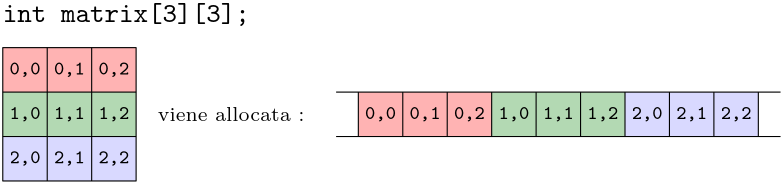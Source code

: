 <?xml version="1.0"?>
<!DOCTYPE ipe SYSTEM "ipe.dtd">
<ipe version="70218" creator="Ipe 7.2.28">
<info created="D:20241023173107" modified="D:20241023174541"/>
<ipestyle name="basic">
<symbol name="arrow/arc(spx)">
<path stroke="sym-stroke" fill="sym-stroke" pen="sym-pen">
0 0 m
-1 0.333 l
-1 -0.333 l
h
</path>
</symbol>
<symbol name="arrow/farc(spx)">
<path stroke="sym-stroke" fill="white" pen="sym-pen">
0 0 m
-1 0.333 l
-1 -0.333 l
h
</path>
</symbol>
<symbol name="arrow/ptarc(spx)">
<path stroke="sym-stroke" fill="sym-stroke" pen="sym-pen">
0 0 m
-1 0.333 l
-0.8 0 l
-1 -0.333 l
h
</path>
</symbol>
<symbol name="arrow/fptarc(spx)">
<path stroke="sym-stroke" fill="white" pen="sym-pen">
0 0 m
-1 0.333 l
-0.8 0 l
-1 -0.333 l
h
</path>
</symbol>
<symbol name="mark/circle(sx)" transformations="translations">
<path fill="sym-stroke">
0.6 0 0 0.6 0 0 e
0.4 0 0 0.4 0 0 e
</path>
</symbol>
<symbol name="mark/disk(sx)" transformations="translations">
<path fill="sym-stroke">
0.6 0 0 0.6 0 0 e
</path>
</symbol>
<symbol name="mark/fdisk(sfx)" transformations="translations">
<group>
<path fill="sym-fill">
0.5 0 0 0.5 0 0 e
</path>
<path fill="sym-stroke" fillrule="eofill">
0.6 0 0 0.6 0 0 e
0.4 0 0 0.4 0 0 e
</path>
</group>
</symbol>
<symbol name="mark/box(sx)" transformations="translations">
<path fill="sym-stroke" fillrule="eofill">
-0.6 -0.6 m
0.6 -0.6 l
0.6 0.6 l
-0.6 0.6 l
h
-0.4 -0.4 m
0.4 -0.4 l
0.4 0.4 l
-0.4 0.4 l
h
</path>
</symbol>
<symbol name="mark/square(sx)" transformations="translations">
<path fill="sym-stroke">
-0.6 -0.6 m
0.6 -0.6 l
0.6 0.6 l
-0.6 0.6 l
h
</path>
</symbol>
<symbol name="mark/fsquare(sfx)" transformations="translations">
<group>
<path fill="sym-fill">
-0.5 -0.5 m
0.5 -0.5 l
0.5 0.5 l
-0.5 0.5 l
h
</path>
<path fill="sym-stroke" fillrule="eofill">
-0.6 -0.6 m
0.6 -0.6 l
0.6 0.6 l
-0.6 0.6 l
h
-0.4 -0.4 m
0.4 -0.4 l
0.4 0.4 l
-0.4 0.4 l
h
</path>
</group>
</symbol>
<symbol name="mark/cross(sx)" transformations="translations">
<group>
<path fill="sym-stroke">
-0.43 -0.57 m
0.57 0.43 l
0.43 0.57 l
-0.57 -0.43 l
h
</path>
<path fill="sym-stroke">
-0.43 0.57 m
0.57 -0.43 l
0.43 -0.57 l
-0.57 0.43 l
h
</path>
</group>
</symbol>
<symbol name="arrow/fnormal(spx)">
<path stroke="sym-stroke" fill="white" pen="sym-pen">
0 0 m
-1 0.333 l
-1 -0.333 l
h
</path>
</symbol>
<symbol name="arrow/pointed(spx)">
<path stroke="sym-stroke" fill="sym-stroke" pen="sym-pen">
0 0 m
-1 0.333 l
-0.8 0 l
-1 -0.333 l
h
</path>
</symbol>
<symbol name="arrow/fpointed(spx)">
<path stroke="sym-stroke" fill="white" pen="sym-pen">
0 0 m
-1 0.333 l
-0.8 0 l
-1 -0.333 l
h
</path>
</symbol>
<symbol name="arrow/linear(spx)">
<path stroke="sym-stroke" pen="sym-pen">
-1 0.333 m
0 0 l
-1 -0.333 l
</path>
</symbol>
<symbol name="arrow/fdouble(spx)">
<path stroke="sym-stroke" fill="white" pen="sym-pen">
0 0 m
-1 0.333 l
-1 -0.333 l
h
-1 0 m
-2 0.333 l
-2 -0.333 l
h
</path>
</symbol>
<symbol name="arrow/double(spx)">
<path stroke="sym-stroke" fill="sym-stroke" pen="sym-pen">
0 0 m
-1 0.333 l
-1 -0.333 l
h
-1 0 m
-2 0.333 l
-2 -0.333 l
h
</path>
</symbol>
<symbol name="arrow/mid-normal(spx)">
<path stroke="sym-stroke" fill="sym-stroke" pen="sym-pen">
0.5 0 m
-0.5 0.333 l
-0.5 -0.333 l
h
</path>
</symbol>
<symbol name="arrow/mid-fnormal(spx)">
<path stroke="sym-stroke" fill="white" pen="sym-pen">
0.5 0 m
-0.5 0.333 l
-0.5 -0.333 l
h
</path>
</symbol>
<symbol name="arrow/mid-pointed(spx)">
<path stroke="sym-stroke" fill="sym-stroke" pen="sym-pen">
0.5 0 m
-0.5 0.333 l
-0.3 0 l
-0.5 -0.333 l
h
</path>
</symbol>
<symbol name="arrow/mid-fpointed(spx)">
<path stroke="sym-stroke" fill="white" pen="sym-pen">
0.5 0 m
-0.5 0.333 l
-0.3 0 l
-0.5 -0.333 l
h
</path>
</symbol>
<symbol name="arrow/mid-double(spx)">
<path stroke="sym-stroke" fill="sym-stroke" pen="sym-pen">
1 0 m
0 0.333 l
0 -0.333 l
h
0 0 m
-1 0.333 l
-1 -0.333 l
h
</path>
</symbol>
<symbol name="arrow/mid-fdouble(spx)">
<path stroke="sym-stroke" fill="white" pen="sym-pen">
1 0 m
0 0.333 l
0 -0.333 l
h
0 0 m
-1 0.333 l
-1 -0.333 l
h
</path>
</symbol>
<anglesize name="22.5 deg" value="22.5"/>
<anglesize name="30 deg" value="30"/>
<anglesize name="45 deg" value="45"/>
<anglesize name="60 deg" value="60"/>
<anglesize name="90 deg" value="90"/>
<arrowsize name="large" value="10"/>
<arrowsize name="small" value="5"/>
<arrowsize name="tiny" value="3"/>
<color name="blue" value="0 0 1"/>
<color name="brown" value="0.647 0.165 0.165"/>
<color name="darkblue" value="0 0 0.545"/>
<color name="darkcyan" value="0 0.545 0.545"/>
<color name="darkgray" value="0.663"/>
<color name="darkgreen" value="0 0.392 0"/>
<color name="darkmagenta" value="0.545 0 0.545"/>
<color name="darkorange" value="1 0.549 0"/>
<color name="darkred" value="0.545 0 0"/>
<color name="gold" value="1 0.843 0"/>
<color name="gray" value="0.745"/>
<color name="green" value="0 1 0"/>
<color name="lightblue" value="0.678 0.847 0.902"/>
<color name="lightcyan" value="0.878 1 1"/>
<color name="lightgray" value="0.827"/>
<color name="lightgreen" value="0.565 0.933 0.565"/>
<color name="lightyellow" value="1 1 0.878"/>
<color name="navy" value="0 0 0.502"/>
<color name="orange" value="1 0.647 0"/>
<color name="pink" value="1 0.753 0.796"/>
<color name="purple" value="0.627 0.125 0.941"/>
<color name="red" value="1 0 0"/>
<color name="seagreen" value="0.18 0.545 0.341"/>
<color name="turquoise" value="0.251 0.878 0.816"/>
<color name="violet" value="0.933 0.51 0.933"/>
<color name="yellow" value="1 1 0"/>
<dashstyle name="dash dot dotted" value="[4 2 1 2 1 2] 0"/>
<dashstyle name="dash dotted" value="[4 2 1 2] 0"/>
<dashstyle name="dashed" value="[4] 0"/>
<dashstyle name="dotted" value="[1 3] 0"/>
<gridsize name="10 pts (~3.5 mm)" value="10"/>
<gridsize name="14 pts (~5 mm)" value="14"/>
<gridsize name="16 pts (~6 mm)" value="16"/>
<gridsize name="20 pts (~7 mm)" value="20"/>
<gridsize name="28 pts (~10 mm)" value="28"/>
<gridsize name="32 pts (~12 mm)" value="32"/>
<gridsize name="4 pts" value="4"/>
<gridsize name="56 pts (~20 mm)" value="56"/>
<gridsize name="8 pts (~3 mm)" value="8"/>
<opacity name="10%" value="0.1"/>
<opacity name="30%" value="0.3"/>
<opacity name="50%" value="0.5"/>
<opacity name="75%" value="0.75"/>
<pen name="fat" value="1.2"/>
<pen name="heavier" value="0.8"/>
<pen name="ultrafat" value="2"/>
<symbolsize name="large" value="5"/>
<symbolsize name="small" value="2"/>
<symbolsize name="tiny" value="1.1"/>
<textsize name="Huge" value="\Huge"/>
<textsize name="LARGE" value="\LARGE"/>
<textsize name="Large" value="\Large"/>
<textsize name="footnote" value="\footnotesize"/>
<textsize name="huge" value="\huge"/>
<textsize name="large" value="\large"/>
<textsize name="script" value="\scriptsize"/>
<textsize name="small" value="\small"/>
<textsize name="tiny" value="\tiny"/>
<textstyle name="center" begin="\begin{center}" end="\end{center}"/>
<textstyle name="item" begin="\begin{itemize}\item{}" end="\end{itemize}"/>
<textstyle name="itemize" begin="\begin{itemize}" end="\end{itemize}"/>
<tiling name="falling" angle="-60" step="4" width="1"/>
<tiling name="rising" angle="30" step="4" width="1"/>
</ipestyle>
<page>
<layer name="alpha"/>
<view layers="alpha" active="alpha"/>
<path layer="alpha" fill="1 0 0" opacity="30%" stroke-opacity="opaque">
192 768 m
192 752 l
240 752 l
240 768 l
h
</path>
<path fill="1 0 0" opacity="30%" stroke-opacity="opaque">
320 752 m
320 736 l
368 736 l
368 752 l
h
</path>
<path fill="0.502 0.502 1" opacity="30%" stroke-opacity="opaque">
192 736 m
192 720 l
240 720 l
240 736 l
h
</path>
<path fill="0.502 0.502 1" opacity="30%" stroke-opacity="opaque">
416 752 m
416 736 l
464 736 l
464 752 l
h
</path>
<path fill="0 0.502 0" opacity="30%" stroke-opacity="opaque">
192 752 m
192 736 l
240 736 l
240 752 l
h
</path>
<path fill="0 0.502 0" opacity="30%" stroke-opacity="opaque">
368 752 m
368 736 l
416 736 l
416 752 l
h
</path>
<text matrix="1 0 0 1 -60 32" transformations="translations" pos="252 748" stroke="0" type="label" width="88.916" height="6.922" depth="1.38" valign="center">\texttt{int matrix[3][3];}</text>
<path stroke="0">
192 768 m
192 720 l
240 720 l
240 768 l
h
</path>
<path stroke="0">
208 768 m
208 720 l
</path>
<path stroke="0">
224 768 m
224 720 l
</path>
<path stroke="0">
192 736 m
240 736 l
</path>
<path stroke="0">
240 752 m
192 752 l
</path>
<text matrix="1 0 0 1 -52 12" transformations="translations" pos="252 748" stroke="0" type="label" width="11.115" height="4.27" depth="0.96" halign="center" valign="center" size="script">\texttt{0,0}</text>
<text matrix="1 0 0 1 -36 12" transformations="translations" pos="252 748" stroke="0" type="label" width="11.115" height="4.27" depth="0.96" halign="center" valign="center" size="script">\texttt{0,1}</text>
<text matrix="1 0 0 1 -20 12" transformations="translations" pos="252 748" stroke="0" type="label" width="11.115" height="4.27" depth="0.96" halign="center" valign="center" size="script">\texttt{0,2}</text>
<text matrix="1 0 0 1 -52 -4" transformations="translations" pos="252 748" stroke="0" type="label" width="11.115" height="4.27" depth="0.96" halign="center" valign="center" size="script">\texttt{1,0}</text>
<text matrix="1 0 0 1 -36 -4" transformations="translations" pos="252 748" stroke="0" type="label" width="11.115" height="4.27" depth="0.96" halign="center" valign="center" size="script">\texttt{1,1}</text>
<text matrix="1 0 0 1 -20 -4" transformations="translations" pos="252 748" stroke="0" type="label" width="11.115" height="4.27" depth="0.96" halign="center" valign="center" size="script">\texttt{1,2}</text>
<text matrix="1 0 0 1 -52 -20" transformations="translations" pos="252 748" stroke="0" type="label" width="11.115" height="4.27" depth="0.96" halign="center" valign="center" size="script">\texttt{2,0}</text>
<text matrix="1 0 0 1 -36 -20" transformations="translations" pos="252 748" stroke="0" type="label" width="11.115" height="4.27" depth="0.96" halign="center" valign="center" size="script">\texttt{2,1}</text>
<text matrix="1 0 0 1 -20 -20" transformations="translations" pos="252 748" stroke="0" type="label" width="11.115" height="4.27" depth="0.96" halign="center" valign="center" size="script">\texttt{2,2}</text>
<text matrix="1 0 0 1 24 -4" transformations="translations" pos="252 748" stroke="0" type="label" width="56.358" height="4.843" depth="0" halign="center" valign="center" size="script">viene allocata : </text>
<path stroke="0">
312 752 m
464 752 l
472 752 l
</path>
<path stroke="0">
472 736 m
312 736 l
</path>
<path stroke="0">
320 752 m
320 736 l
</path>
<path stroke="0">
336 752 m
336 736 l
</path>
<path matrix="1 0 0 1 32 0" stroke="0">
320 752 m
320 736 l
</path>
<path matrix="1 0 0 1 32 0" stroke="0">
336 752 m
336 736 l
</path>
<path matrix="1 0 0 1 64 0" stroke="0">
320 752 m
320 736 l
</path>
<path matrix="1 0 0 1 64 0" stroke="0">
336 752 m
336 736 l
</path>
<path matrix="1 0 0 1 96 0" stroke="0">
320 752 m
320 736 l
</path>
<path matrix="1 0 0 1 96 0" stroke="0">
336 752 m
336 736 l
</path>
<path matrix="1 0 0 1 128 0" stroke="0">
320 752 m
320 736 l
</path>
<path matrix="1 0 0 1 128 0" stroke="0">
336 752 m
336 736 l
</path>
<text matrix="1 0 0 1 76 -4" transformations="translations" pos="252 748" stroke="0" type="label" width="11.115" height="4.27" depth="0.96" halign="center" valign="center" size="script">\texttt{0,0}</text>
<text matrix="1 0 0 1 92 -4" transformations="translations" pos="252 748" stroke="0" type="label" width="11.115" height="4.27" depth="0.96" halign="center" valign="center" size="script">\texttt{0,1}</text>
<text matrix="1 0 0 1 108 -4" transformations="translations" pos="252 748" stroke="0" type="label" width="11.115" height="4.27" depth="0.96" halign="center" valign="center" size="script">\texttt{0,2}</text>
<text matrix="1 0 0 1 124 -4" transformations="translations" pos="252 748" stroke="0" type="label" width="11.115" height="4.27" depth="0.96" halign="center" valign="center" size="script">\texttt{1,0}</text>
<text matrix="1 0 0 1 140 -4" transformations="translations" pos="252 748" stroke="0" type="label" width="11.115" height="4.27" depth="0.96" halign="center" valign="center" size="script">\texttt{1,1}</text>
<text matrix="1 0 0 1 156 -4" transformations="translations" pos="252 748" stroke="0" type="label" width="11.115" height="4.27" depth="0.96" halign="center" valign="center" size="script">\texttt{1,2}</text>
<text matrix="1 0 0 1 172 -4" transformations="translations" pos="252 748" stroke="0" type="label" width="11.115" height="4.27" depth="0.96" halign="center" valign="center" size="script">\texttt{2,0}</text>
<text matrix="1 0 0 1 188 -4" transformations="translations" pos="252 748" stroke="0" type="label" width="11.115" height="4.27" depth="0.96" halign="center" valign="center" size="script">\texttt{2,1}</text>
<text matrix="1 0 0 1 204 -4" transformations="translations" pos="252 748" stroke="0" type="label" width="11.115" height="4.27" depth="0.96" halign="center" valign="center" size="script">\texttt{2,2}</text>
</page>
</ipe>
